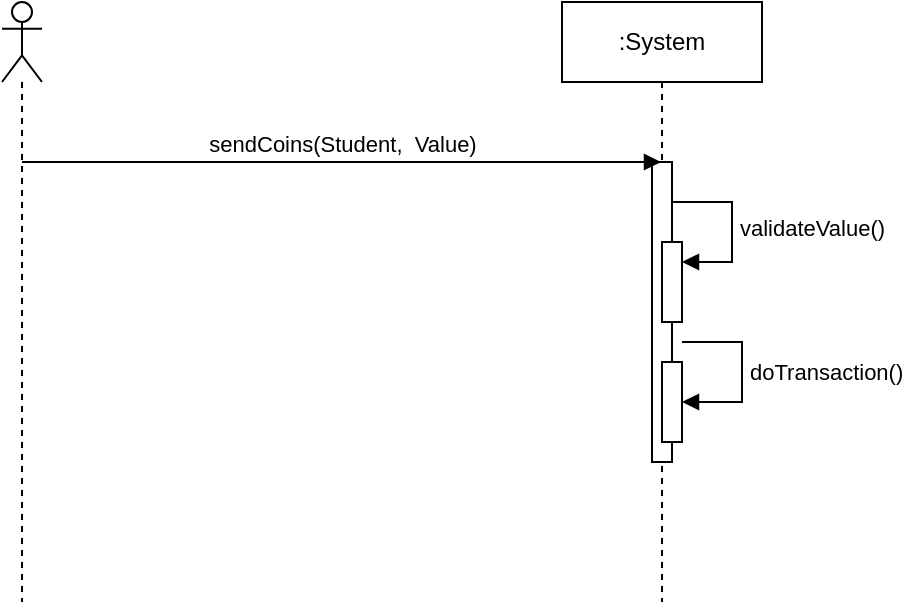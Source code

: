 <mxfile version="22.0.8" type="device">
  <diagram name="Página-1" id="meAH161xmTfFD7l7MOQV">
    <mxGraphModel dx="954" dy="537" grid="1" gridSize="10" guides="1" tooltips="1" connect="1" arrows="1" fold="1" page="1" pageScale="1" pageWidth="827" pageHeight="1169" math="0" shadow="0">
      <root>
        <mxCell id="0" />
        <mxCell id="1" parent="0" />
        <mxCell id="0jRg_Bh121-DrOY_Pdi0-3" value=":System" style="shape=umlLifeline;perimeter=lifelinePerimeter;whiteSpace=wrap;html=1;container=1;dropTarget=0;collapsible=0;recursiveResize=0;outlineConnect=0;portConstraint=eastwest;newEdgeStyle={&quot;curved&quot;:0,&quot;rounded&quot;:0};" parent="1" vertex="1">
          <mxGeometry x="440" y="80" width="100" height="300" as="geometry" />
        </mxCell>
        <mxCell id="0jRg_Bh121-DrOY_Pdi0-8" value="" style="html=1;points=[[0,0,0,0,5],[0,1,0,0,-5],[1,0,0,0,5],[1,1,0,0,-5]];perimeter=orthogonalPerimeter;outlineConnect=0;targetShapes=umlLifeline;portConstraint=eastwest;newEdgeStyle={&quot;curved&quot;:0,&quot;rounded&quot;:0};" parent="0jRg_Bh121-DrOY_Pdi0-3" vertex="1">
          <mxGeometry x="45" y="80" width="10" height="150" as="geometry" />
        </mxCell>
        <mxCell id="0jRg_Bh121-DrOY_Pdi0-9" value="" style="html=1;points=[[0,0,0,0,5],[0,1,0,0,-5],[1,0,0,0,5],[1,1,0,0,-5]];perimeter=orthogonalPerimeter;outlineConnect=0;targetShapes=umlLifeline;portConstraint=eastwest;newEdgeStyle={&quot;curved&quot;:0,&quot;rounded&quot;:0};" parent="0jRg_Bh121-DrOY_Pdi0-3" vertex="1">
          <mxGeometry x="50" y="120" width="10" height="40" as="geometry" />
        </mxCell>
        <mxCell id="0jRg_Bh121-DrOY_Pdi0-10" value="validateValue()" style="html=1;align=left;spacingLeft=2;endArrow=block;rounded=0;edgeStyle=orthogonalEdgeStyle;curved=0;rounded=0;" parent="0jRg_Bh121-DrOY_Pdi0-3" target="0jRg_Bh121-DrOY_Pdi0-9" edge="1">
          <mxGeometry relative="1" as="geometry">
            <mxPoint x="55" y="100" as="sourcePoint" />
            <Array as="points">
              <mxPoint x="85" y="130" />
            </Array>
          </mxGeometry>
        </mxCell>
        <mxCell id="0jRg_Bh121-DrOY_Pdi0-12" value="" style="html=1;points=[[0,0,0,0,5],[0,1,0,0,-5],[1,0,0,0,5],[1,1,0,0,-5]];perimeter=orthogonalPerimeter;outlineConnect=0;targetShapes=umlLifeline;portConstraint=eastwest;newEdgeStyle={&quot;curved&quot;:0,&quot;rounded&quot;:0};" parent="0jRg_Bh121-DrOY_Pdi0-3" vertex="1">
          <mxGeometry x="50" y="180" width="10" height="40" as="geometry" />
        </mxCell>
        <mxCell id="0jRg_Bh121-DrOY_Pdi0-13" value="doTransaction()" style="html=1;align=left;spacingLeft=2;endArrow=block;rounded=0;edgeStyle=orthogonalEdgeStyle;curved=0;rounded=0;" parent="0jRg_Bh121-DrOY_Pdi0-3" target="0jRg_Bh121-DrOY_Pdi0-12" edge="1">
          <mxGeometry relative="1" as="geometry">
            <mxPoint x="60" y="170" as="sourcePoint" />
            <Array as="points">
              <mxPoint x="90" y="200" />
            </Array>
          </mxGeometry>
        </mxCell>
        <mxCell id="0jRg_Bh121-DrOY_Pdi0-7" value="sendCoins(Student,&amp;nbsp; Value)" style="html=1;verticalAlign=bottom;endArrow=block;curved=0;rounded=0;" parent="1" target="0jRg_Bh121-DrOY_Pdi0-3" edge="1" source="iMXb2DDO6dMuF26gdjLQ-1">
          <mxGeometry width="80" relative="1" as="geometry">
            <mxPoint x="220" y="180" as="sourcePoint" />
            <mxPoint x="300" y="180" as="targetPoint" />
            <Array as="points">
              <mxPoint x="240" y="160" />
            </Array>
          </mxGeometry>
        </mxCell>
        <mxCell id="iMXb2DDO6dMuF26gdjLQ-1" value="" style="shape=umlLifeline;perimeter=lifelinePerimeter;whiteSpace=wrap;html=1;container=1;dropTarget=0;collapsible=0;recursiveResize=0;outlineConnect=0;portConstraint=eastwest;newEdgeStyle={&quot;curved&quot;:0,&quot;rounded&quot;:0};participant=umlActor;" vertex="1" parent="1">
          <mxGeometry x="160" y="80" width="20" height="300" as="geometry" />
        </mxCell>
      </root>
    </mxGraphModel>
  </diagram>
</mxfile>

